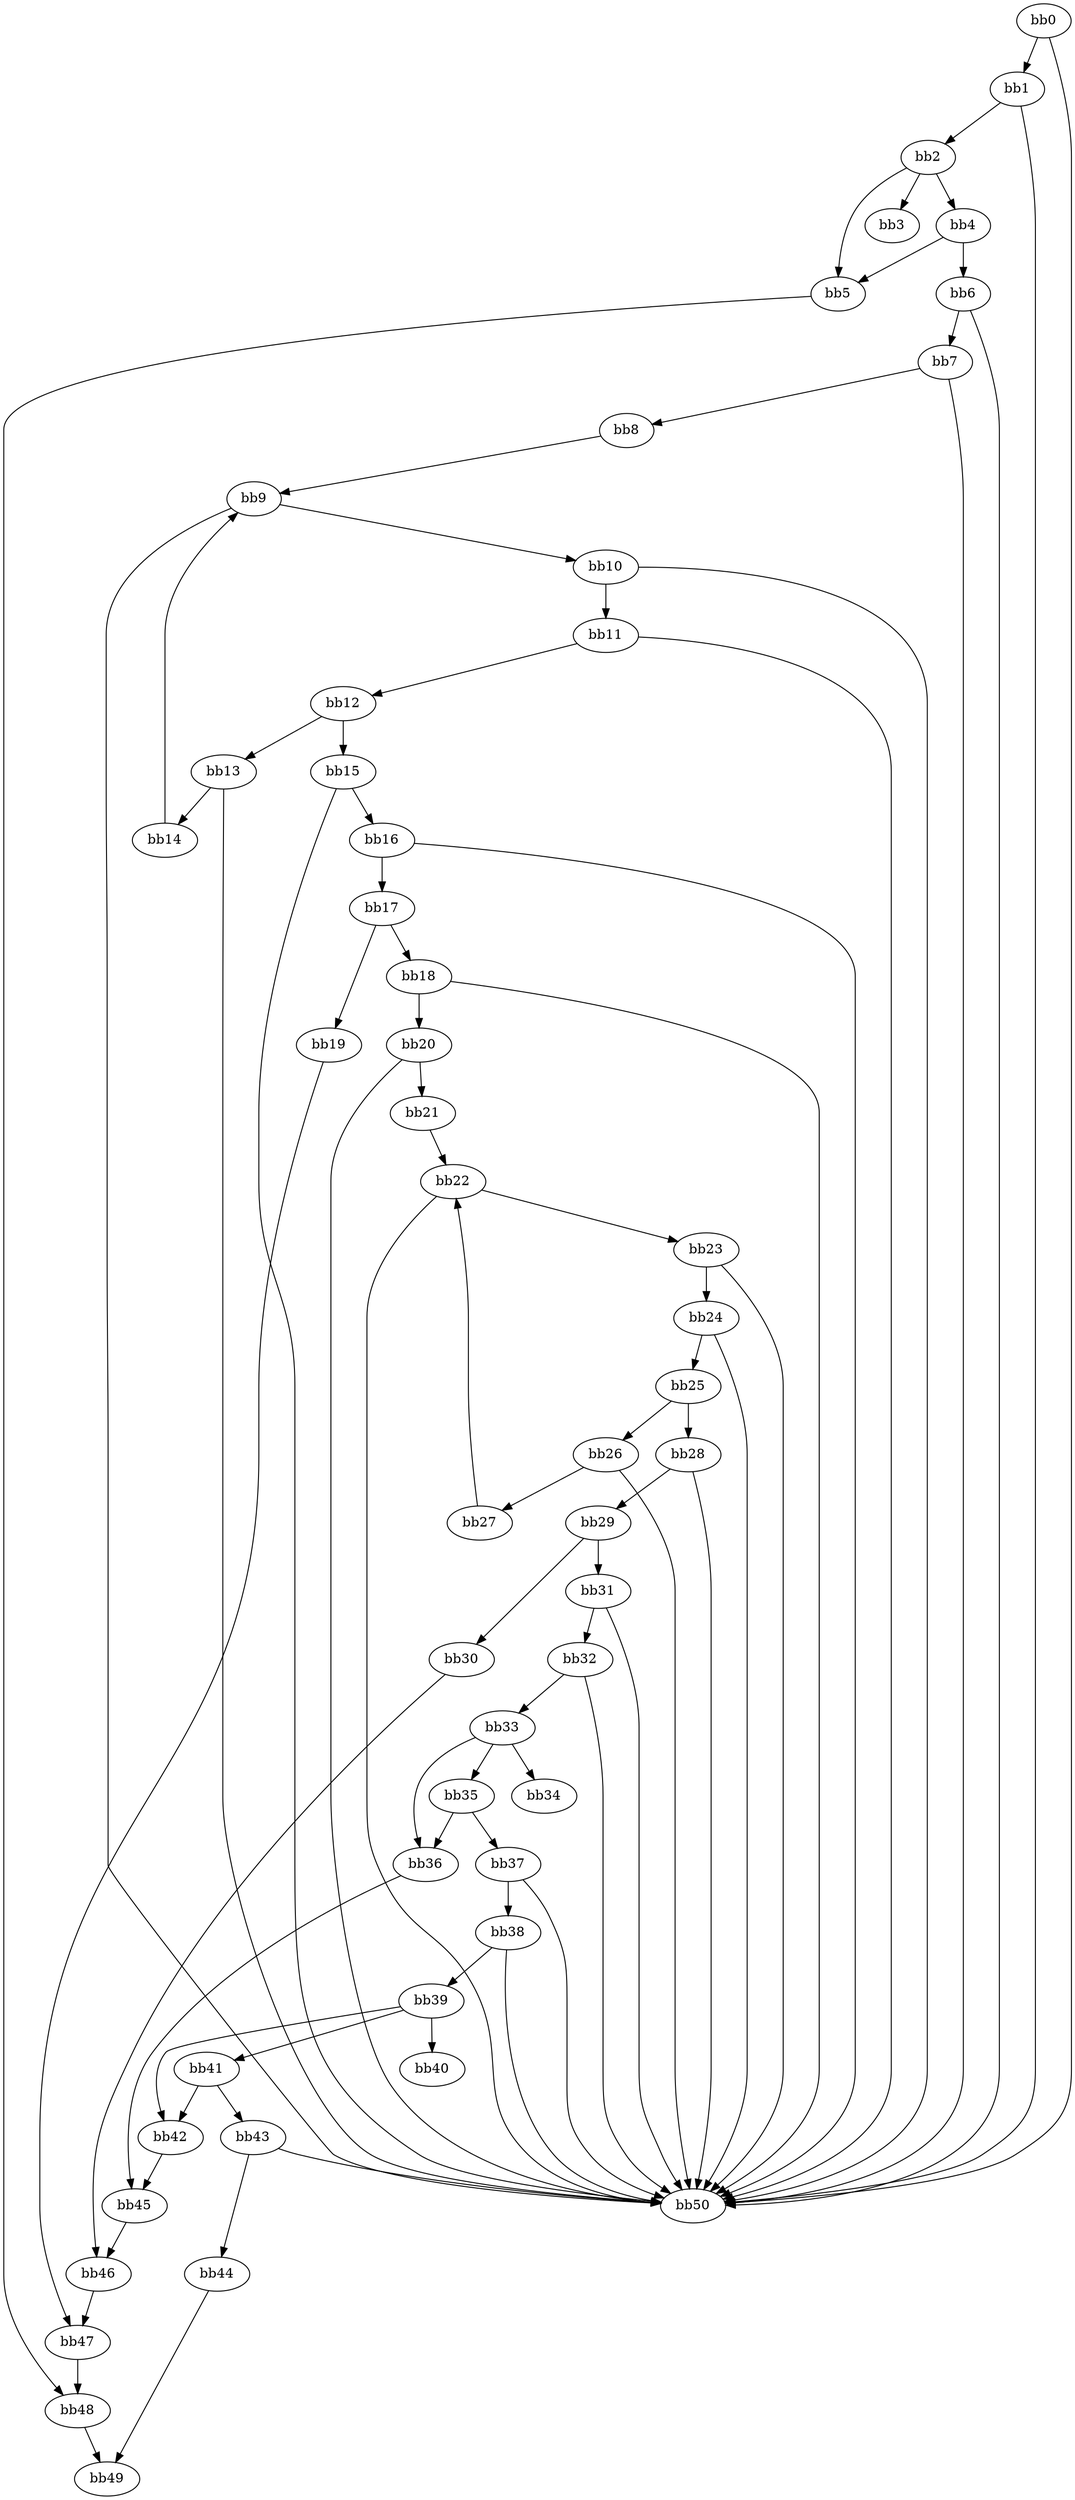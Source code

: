 digraph {
    0 [ label = "bb0\l" ]
    1 [ label = "bb1\l" ]
    2 [ label = "bb2\l" ]
    3 [ label = "bb3\l" ]
    4 [ label = "bb4\l" ]
    5 [ label = "bb5\l" ]
    6 [ label = "bb6\l" ]
    7 [ label = "bb7\l" ]
    8 [ label = "bb8\l" ]
    9 [ label = "bb9\l" ]
    10 [ label = "bb10\l" ]
    11 [ label = "bb11\l" ]
    12 [ label = "bb12\l" ]
    13 [ label = "bb13\l" ]
    14 [ label = "bb14\l" ]
    15 [ label = "bb15\l" ]
    16 [ label = "bb16\l" ]
    17 [ label = "bb17\l" ]
    18 [ label = "bb18\l" ]
    19 [ label = "bb19\l" ]
    20 [ label = "bb20\l" ]
    21 [ label = "bb21\l" ]
    22 [ label = "bb22\l" ]
    23 [ label = "bb23\l" ]
    24 [ label = "bb24\l" ]
    25 [ label = "bb25\l" ]
    26 [ label = "bb26\l" ]
    27 [ label = "bb27\l" ]
    28 [ label = "bb28\l" ]
    29 [ label = "bb29\l" ]
    30 [ label = "bb30\l" ]
    31 [ label = "bb31\l" ]
    32 [ label = "bb32\l" ]
    33 [ label = "bb33\l" ]
    34 [ label = "bb34\l" ]
    35 [ label = "bb35\l" ]
    36 [ label = "bb36\l" ]
    37 [ label = "bb37\l" ]
    38 [ label = "bb38\l" ]
    39 [ label = "bb39\l" ]
    40 [ label = "bb40\l" ]
    41 [ label = "bb41\l" ]
    42 [ label = "bb42\l" ]
    43 [ label = "bb43\l" ]
    44 [ label = "bb44\l" ]
    45 [ label = "bb45\l" ]
    46 [ label = "bb46\l" ]
    47 [ label = "bb47\l" ]
    48 [ label = "bb48\l" ]
    49 [ label = "bb49\l" ]
    50 [ label = "bb50\l" ]
    0 -> 1 [ ]
    0 -> 50 [ ]
    1 -> 2 [ ]
    1 -> 50 [ ]
    2 -> 3 [ ]
    2 -> 4 [ ]
    2 -> 5 [ ]
    4 -> 5 [ ]
    4 -> 6 [ ]
    5 -> 48 [ ]
    6 -> 7 [ ]
    6 -> 50 [ ]
    7 -> 8 [ ]
    7 -> 50 [ ]
    8 -> 9 [ ]
    9 -> 10 [ ]
    9 -> 50 [ ]
    10 -> 11 [ ]
    10 -> 50 [ ]
    11 -> 12 [ ]
    11 -> 50 [ ]
    12 -> 13 [ ]
    12 -> 15 [ ]
    13 -> 14 [ ]
    13 -> 50 [ ]
    14 -> 9 [ ]
    15 -> 16 [ ]
    15 -> 50 [ ]
    16 -> 17 [ ]
    16 -> 50 [ ]
    17 -> 18 [ ]
    17 -> 19 [ ]
    18 -> 20 [ ]
    18 -> 50 [ ]
    19 -> 47 [ ]
    20 -> 21 [ ]
    20 -> 50 [ ]
    21 -> 22 [ ]
    22 -> 23 [ ]
    22 -> 50 [ ]
    23 -> 24 [ ]
    23 -> 50 [ ]
    24 -> 25 [ ]
    24 -> 50 [ ]
    25 -> 26 [ ]
    25 -> 28 [ ]
    26 -> 27 [ ]
    26 -> 50 [ ]
    27 -> 22 [ ]
    28 -> 29 [ ]
    28 -> 50 [ ]
    29 -> 30 [ ]
    29 -> 31 [ ]
    30 -> 46 [ ]
    31 -> 32 [ ]
    31 -> 50 [ ]
    32 -> 33 [ ]
    32 -> 50 [ ]
    33 -> 34 [ ]
    33 -> 35 [ ]
    33 -> 36 [ ]
    35 -> 36 [ ]
    35 -> 37 [ ]
    36 -> 45 [ ]
    37 -> 38 [ ]
    37 -> 50 [ ]
    38 -> 39 [ ]
    38 -> 50 [ ]
    39 -> 40 [ ]
    39 -> 41 [ ]
    39 -> 42 [ ]
    41 -> 42 [ ]
    41 -> 43 [ ]
    42 -> 45 [ ]
    43 -> 44 [ ]
    43 -> 50 [ ]
    44 -> 49 [ ]
    45 -> 46 [ ]
    46 -> 47 [ ]
    47 -> 48 [ ]
    48 -> 49 [ ]
}

